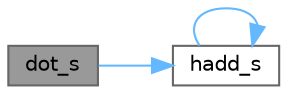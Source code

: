 digraph "dot_s"
{
 // LATEX_PDF_SIZE
  bgcolor="transparent";
  edge [fontname=Helvetica,fontsize=10,labelfontname=Helvetica,labelfontsize=10];
  node [fontname=Helvetica,fontsize=10,shape=box,height=0.2,width=0.4];
  rankdir="LR";
  Node1 [id="Node000001",label="dot_s",height=0.2,width=0.4,color="gray40", fillcolor="grey60", style="filled", fontcolor="black",tooltip="Return the dot product for the full 4 lanes, returning scalar."];
  Node1 -> Node2 [id="edge1_Node000001_Node000002",color="steelblue1",style="solid",tooltip=" "];
  Node2 [id="Node000002",label="hadd_s",height=0.2,width=0.4,color="grey40", fillcolor="white", style="filled",URL="$astcenc__vecmathlib__avx2__8_8h.html#aacd26478e4fe1f97a5d47e8adaacc898",tooltip="Return the horizontal sum of a vector."];
  Node2 -> Node2 [id="edge2_Node000002_Node000002",color="steelblue1",style="solid",tooltip=" "];
}
